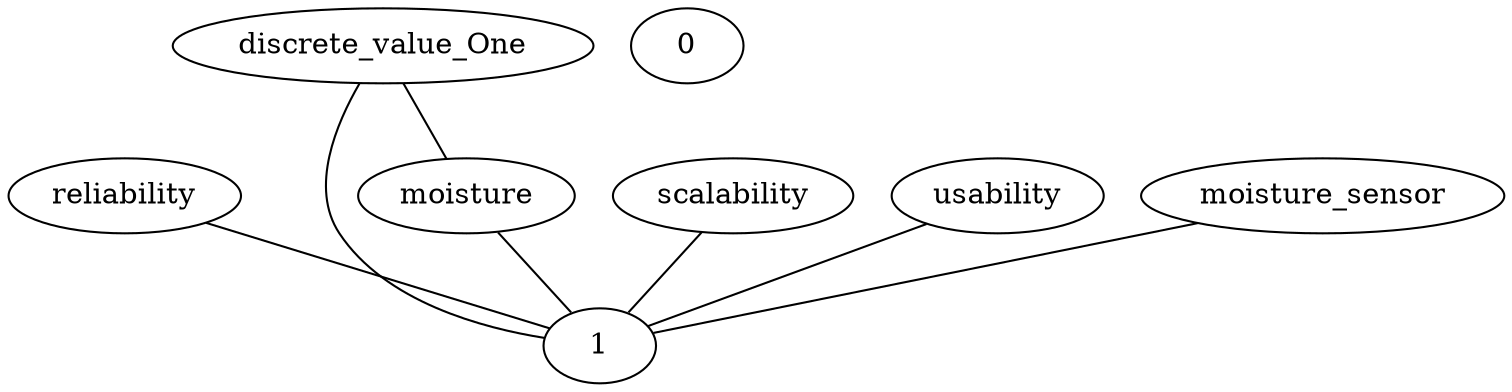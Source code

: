 graph G {
  reliability;
  1;
  moisture;
  discrete_value_One;
  scalability;
  usability;
  0;
  moisture_sensor;
  discrete_value_One -- moisture;
  scalability -- 1;
  usability -- 1;
  moisture_sensor -- 1;
  reliability -- 1;
  moisture -- 1;
  discrete_value_One -- 1;
}
